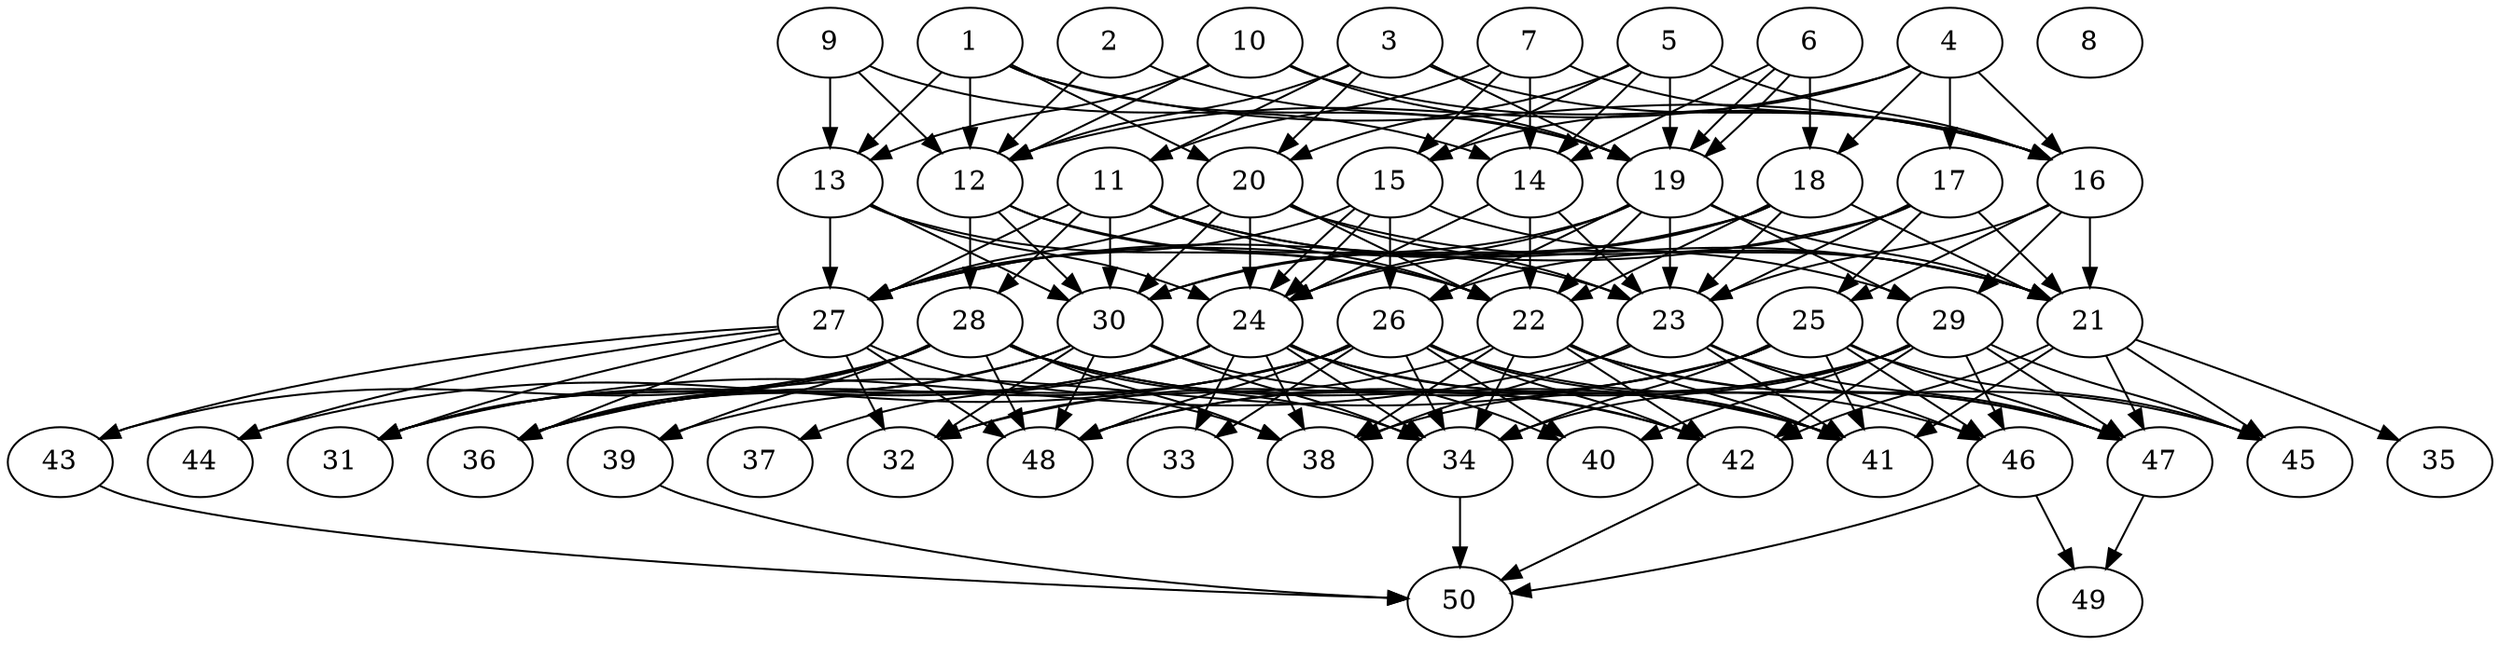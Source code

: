 // DAG automatically generated by daggen at Thu Oct  3 14:07:57 2019
// ./daggen --dot -n 50 --ccr 0.4 --fat 0.7 --regular 0.7 --density 0.7 --mindata 5242880 --maxdata 52428800 
digraph G {
  1 [size="80215040", alpha="0.06", expect_size="32086016"] 
  1 -> 12 [size ="32086016"]
  1 -> 13 [size ="32086016"]
  1 -> 16 [size ="32086016"]
  1 -> 19 [size ="32086016"]
  1 -> 20 [size ="32086016"]
  2 [size="72934400", alpha="0.12", expect_size="29173760"] 
  2 -> 12 [size ="29173760"]
  2 -> 19 [size ="29173760"]
  3 [size="89525760", alpha="0.10", expect_size="35810304"] 
  3 -> 11 [size ="35810304"]
  3 -> 12 [size ="35810304"]
  3 -> 16 [size ="35810304"]
  3 -> 19 [size ="35810304"]
  3 -> 20 [size ="35810304"]
  4 [size="116951040", alpha="0.13", expect_size="46780416"] 
  4 -> 12 [size ="46780416"]
  4 -> 15 [size ="46780416"]
  4 -> 16 [size ="46780416"]
  4 -> 17 [size ="46780416"]
  4 -> 18 [size ="46780416"]
  5 [size="60705280", alpha="0.11", expect_size="24282112"] 
  5 -> 14 [size ="24282112"]
  5 -> 15 [size ="24282112"]
  5 -> 16 [size ="24282112"]
  5 -> 19 [size ="24282112"]
  5 -> 20 [size ="24282112"]
  6 [size="108672000", alpha="0.14", expect_size="43468800"] 
  6 -> 14 [size ="43468800"]
  6 -> 18 [size ="43468800"]
  6 -> 19 [size ="43468800"]
  6 -> 19 [size ="43468800"]
  7 [size="73843200", alpha="0.14", expect_size="29537280"] 
  7 -> 11 [size ="29537280"]
  7 -> 14 [size ="29537280"]
  7 -> 15 [size ="29537280"]
  7 -> 16 [size ="29537280"]
  8 [size="33208320", alpha="0.10", expect_size="13283328"] 
  9 [size="98501120", alpha="0.10", expect_size="39400448"] 
  9 -> 12 [size ="39400448"]
  9 -> 13 [size ="39400448"]
  9 -> 14 [size ="39400448"]
  10 [size="99607040", alpha="0.09", expect_size="39842816"] 
  10 -> 12 [size ="39842816"]
  10 -> 13 [size ="39842816"]
  10 -> 16 [size ="39842816"]
  10 -> 19 [size ="39842816"]
  11 [size="65054720", alpha="0.13", expect_size="26021888"] 
  11 -> 21 [size ="26021888"]
  11 -> 22 [size ="26021888"]
  11 -> 27 [size ="26021888"]
  11 -> 28 [size ="26021888"]
  11 -> 29 [size ="26021888"]
  11 -> 30 [size ="26021888"]
  12 [size="99136000", alpha="0.03", expect_size="39654400"] 
  12 -> 22 [size ="39654400"]
  12 -> 23 [size ="39654400"]
  12 -> 28 [size ="39654400"]
  12 -> 30 [size ="39654400"]
  13 [size="54336000", alpha="0.09", expect_size="21734400"] 
  13 -> 22 [size ="21734400"]
  13 -> 24 [size ="21734400"]
  13 -> 27 [size ="21734400"]
  13 -> 30 [size ="21734400"]
  14 [size="113704960", alpha="0.08", expect_size="45481984"] 
  14 -> 22 [size ="45481984"]
  14 -> 23 [size ="45481984"]
  14 -> 24 [size ="45481984"]
  15 [size="71618560", alpha="0.15", expect_size="28647424"] 
  15 -> 21 [size ="28647424"]
  15 -> 24 [size ="28647424"]
  15 -> 24 [size ="28647424"]
  15 -> 26 [size ="28647424"]
  15 -> 27 [size ="28647424"]
  16 [size="18122240", alpha="0.20", expect_size="7248896"] 
  16 -> 21 [size ="7248896"]
  16 -> 23 [size ="7248896"]
  16 -> 25 [size ="7248896"]
  16 -> 29 [size ="7248896"]
  17 [size="98168320", alpha="0.04", expect_size="39267328"] 
  17 -> 21 [size ="39267328"]
  17 -> 23 [size ="39267328"]
  17 -> 25 [size ="39267328"]
  17 -> 26 [size ="39267328"]
  17 -> 27 [size ="39267328"]
  18 [size="64046080", alpha="0.16", expect_size="25618432"] 
  18 -> 21 [size ="25618432"]
  18 -> 22 [size ="25618432"]
  18 -> 23 [size ="25618432"]
  18 -> 24 [size ="25618432"]
  18 -> 27 [size ="25618432"]
  18 -> 30 [size ="25618432"]
  19 [size="122874880", alpha="0.15", expect_size="49149952"] 
  19 -> 21 [size ="49149952"]
  19 -> 22 [size ="49149952"]
  19 -> 23 [size ="49149952"]
  19 -> 24 [size ="49149952"]
  19 -> 26 [size ="49149952"]
  19 -> 29 [size ="49149952"]
  19 -> 30 [size ="49149952"]
  20 [size="64706560", alpha="0.14", expect_size="25882624"] 
  20 -> 21 [size ="25882624"]
  20 -> 22 [size ="25882624"]
  20 -> 23 [size ="25882624"]
  20 -> 24 [size ="25882624"]
  20 -> 27 [size ="25882624"]
  20 -> 30 [size ="25882624"]
  21 [size="117073920", alpha="0.06", expect_size="46829568"] 
  21 -> 35 [size ="46829568"]
  21 -> 41 [size ="46829568"]
  21 -> 42 [size ="46829568"]
  21 -> 45 [size ="46829568"]
  21 -> 47 [size ="46829568"]
  22 [size="75955200", alpha="0.07", expect_size="30382080"] 
  22 -> 32 [size ="30382080"]
  22 -> 34 [size ="30382080"]
  22 -> 38 [size ="30382080"]
  22 -> 41 [size ="30382080"]
  22 -> 42 [size ="30382080"]
  22 -> 45 [size ="30382080"]
  22 -> 47 [size ="30382080"]
  23 [size="93007360", alpha="0.01", expect_size="37202944"] 
  23 -> 31 [size ="37202944"]
  23 -> 38 [size ="37202944"]
  23 -> 41 [size ="37202944"]
  23 -> 46 [size ="37202944"]
  23 -> 47 [size ="37202944"]
  24 [size="26577920", alpha="0.13", expect_size="10631168"] 
  24 -> 31 [size ="10631168"]
  24 -> 33 [size ="10631168"]
  24 -> 34 [size ="10631168"]
  24 -> 36 [size ="10631168"]
  24 -> 37 [size ="10631168"]
  24 -> 38 [size ="10631168"]
  24 -> 40 [size ="10631168"]
  24 -> 41 [size ="10631168"]
  24 -> 46 [size ="10631168"]
  25 [size="76049920", alpha="0.13", expect_size="30419968"] 
  25 -> 32 [size ="30419968"]
  25 -> 34 [size ="30419968"]
  25 -> 36 [size ="30419968"]
  25 -> 41 [size ="30419968"]
  25 -> 45 [size ="30419968"]
  25 -> 46 [size ="30419968"]
  25 -> 47 [size ="30419968"]
  25 -> 48 [size ="30419968"]
  26 [size="45076480", alpha="0.09", expect_size="18030592"] 
  26 -> 33 [size ="18030592"]
  26 -> 34 [size ="18030592"]
  26 -> 36 [size ="18030592"]
  26 -> 39 [size ="18030592"]
  26 -> 40 [size ="18030592"]
  26 -> 41 [size ="18030592"]
  26 -> 42 [size ="18030592"]
  26 -> 44 [size ="18030592"]
  26 -> 47 [size ="18030592"]
  26 -> 48 [size ="18030592"]
  27 [size="44249600", alpha="0.15", expect_size="17699840"] 
  27 -> 31 [size ="17699840"]
  27 -> 32 [size ="17699840"]
  27 -> 36 [size ="17699840"]
  27 -> 38 [size ="17699840"]
  27 -> 43 [size ="17699840"]
  27 -> 44 [size ="17699840"]
  27 -> 48 [size ="17699840"]
  28 [size="64983040", alpha="0.05", expect_size="25993216"] 
  28 -> 31 [size ="25993216"]
  28 -> 34 [size ="25993216"]
  28 -> 36 [size ="25993216"]
  28 -> 38 [size ="25993216"]
  28 -> 39 [size ="25993216"]
  28 -> 41 [size ="25993216"]
  28 -> 42 [size ="25993216"]
  28 -> 43 [size ="25993216"]
  28 -> 48 [size ="25993216"]
  29 [size="40686080", alpha="0.10", expect_size="16274432"] 
  29 -> 34 [size ="16274432"]
  29 -> 38 [size ="16274432"]
  29 -> 40 [size ="16274432"]
  29 -> 42 [size ="16274432"]
  29 -> 45 [size ="16274432"]
  29 -> 46 [size ="16274432"]
  29 -> 47 [size ="16274432"]
  29 -> 48 [size ="16274432"]
  30 [size="127272960", alpha="0.09", expect_size="50909184"] 
  30 -> 31 [size ="50909184"]
  30 -> 32 [size ="50909184"]
  30 -> 34 [size ="50909184"]
  30 -> 36 [size ="50909184"]
  30 -> 42 [size ="50909184"]
  30 -> 48 [size ="50909184"]
  31 [size="94515200", alpha="0.16", expect_size="37806080"] 
  32 [size="127485440", alpha="0.19", expect_size="50994176"] 
  33 [size="50086400", alpha="0.08", expect_size="20034560"] 
  34 [size="56698880", alpha="0.14", expect_size="22679552"] 
  34 -> 50 [size ="22679552"]
  35 [size="15237120", alpha="0.11", expect_size="6094848"] 
  36 [size="91271680", alpha="0.08", expect_size="36508672"] 
  37 [size="26465280", alpha="0.20", expect_size="10586112"] 
  38 [size="117493760", alpha="0.20", expect_size="46997504"] 
  39 [size="30558720", alpha="0.19", expect_size="12223488"] 
  39 -> 50 [size ="12223488"]
  40 [size="86988800", alpha="0.06", expect_size="34795520"] 
  41 [size="19392000", alpha="0.11", expect_size="7756800"] 
  42 [size="115645440", alpha="0.07", expect_size="46258176"] 
  42 -> 50 [size ="46258176"]
  43 [size="107883520", alpha="0.17", expect_size="43153408"] 
  43 -> 50 [size ="43153408"]
  44 [size="37337600", alpha="0.09", expect_size="14935040"] 
  45 [size="122572800", alpha="0.11", expect_size="49029120"] 
  46 [size="68203520", alpha="0.19", expect_size="27281408"] 
  46 -> 49 [size ="27281408"]
  46 -> 50 [size ="27281408"]
  47 [size="115179520", alpha="0.12", expect_size="46071808"] 
  47 -> 49 [size ="46071808"]
  48 [size="112627200", alpha="0.14", expect_size="45050880"] 
  49 [size="111493120", alpha="0.00", expect_size="44597248"] 
  50 [size="103577600", alpha="0.06", expect_size="41431040"] 
}
